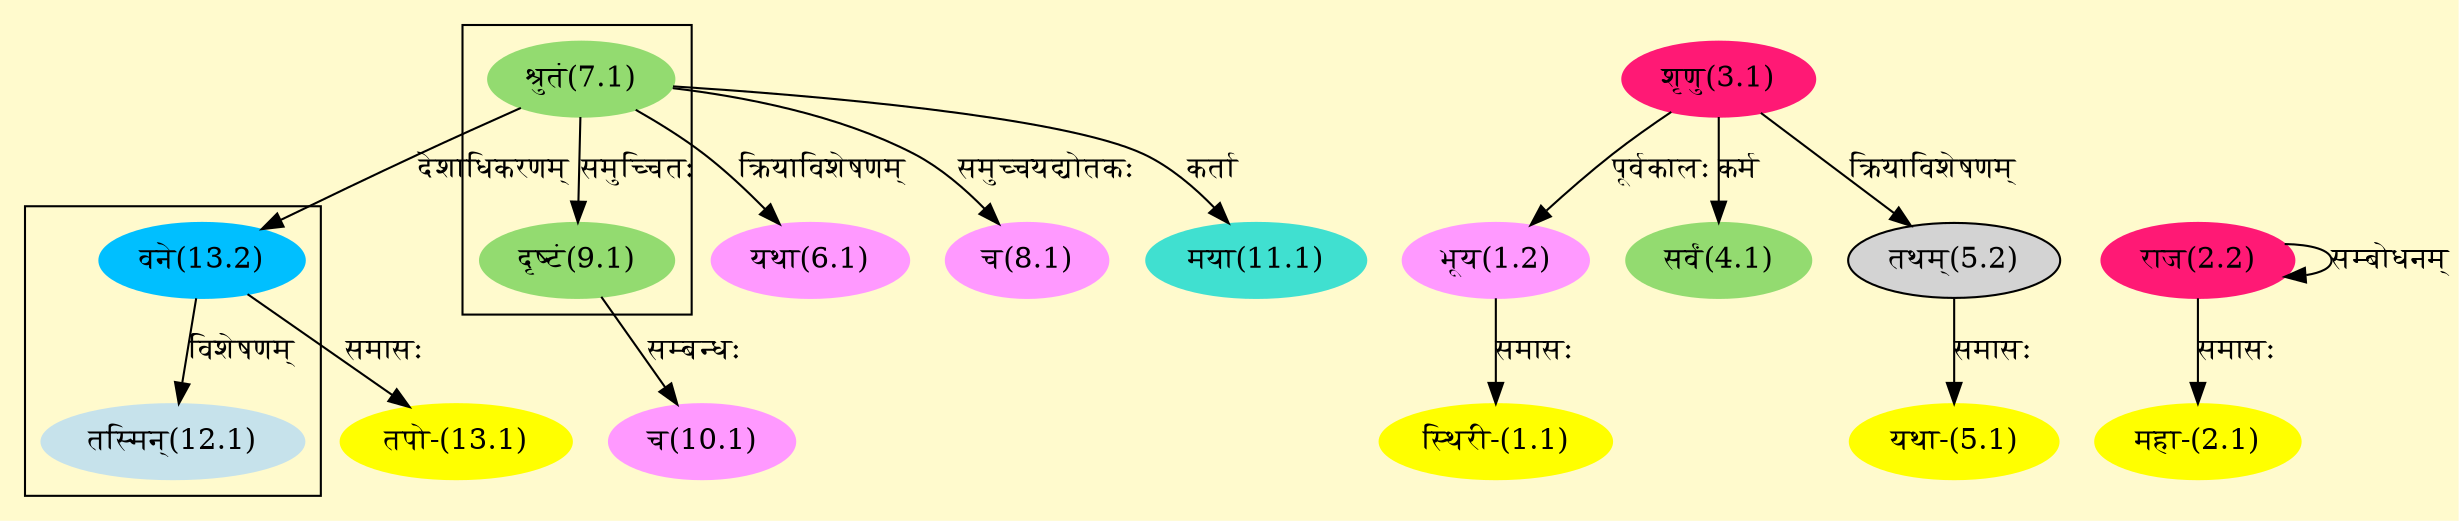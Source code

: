 digraph G{
rankdir=BT;
 compound=true;
 bgcolor="lemonchiffon1";

subgraph cluster_1{
Node9_1 [style=filled, color="#93DB70" label = "दृष्टं(9.1)"]
Node7_1 [style=filled, color="#93DB70" label = "श्रुतं(7.1)"]

}

subgraph cluster_2{
Node12_1 [style=filled, color="#C6E2EB" label = "तस्मिन्(12.1)"]
Node13_2 [style=filled, color="#00BFFF" label = "वने(13.2)"]

}
Node1_1 [style=filled, color="#FFFF00" label = "स्थिरी-(1.1)"]
Node1_2 [style=filled, color="#FF99FF" label = "भूय(1.2)"]
Node3_1 [style=filled, color="#FF1975" label = "शृणु(3.1)"]
Node2_1 [style=filled, color="#FFFF00" label = "महा-(2.1)"]
Node2_2 [style=filled, color="#FF1975" label = "राज(2.2)"]
Node [style=filled, color="" label = "()"]
Node4_1 [style=filled, color="#93DB70" label = "सर्वं(4.1)"]
Node5_1 [style=filled, color="#FFFF00" label = "यथा-(5.1)"]
Node5_2 [style=filled, color="" label = "तथम्(5.2)"]
Node6_1 [style=filled, color="#FF99FF" label = "यथा(6.1)"]
Node7_1 [style=filled, color="#93DB70" label = "श्रुतं(7.1)"]
Node8_1 [style=filled, color="#FF99FF" label = "च(8.1)"]
Node10_1 [style=filled, color="#FF99FF" label = "च(10.1)"]
Node9_1 [style=filled, color="#93DB70" label = "दृष्टं(9.1)"]
Node11_1 [style=filled, color="#40E0D0" label = "मया(11.1)"]
Node13_1 [style=filled, color="#FFFF00" label = "तपो-(13.1)"]
Node13_2 [style=filled, color="#00BFFF" label = "वने(13.2)"]
/* Start of Relations section */

Node1_1 -> Node1_2 [  label="समासः"  dir="back" ]
Node1_2 -> Node3_1 [  label="पूर्वकालः"  dir="back" ]
Node2_1 -> Node2_2 [  label="समासः"  dir="back" ]
Node2_2 -> Node2_2 [  label="सम्बोधनम्"  dir="back" ]
Node4_1 -> Node3_1 [  label="कर्म"  dir="back" ]
Node5_1 -> Node5_2 [  label="समासः"  dir="back" ]
Node5_2 -> Node3_1 [  label="क्रियाविशेषणम्"  dir="back" ]
Node6_1 -> Node7_1 [  label="क्रियाविशेषणम्"  dir="back" ]
Node8_1 -> Node7_1 [  label="समुच्चयद्योतकः"  dir="back" ]
Node9_1 -> Node7_1 [  label="समुच्चितः"  dir="back" ]
Node10_1 -> Node9_1 [  label="सम्बन्धः"  dir="back" ]
Node11_1 -> Node7_1 [  label="कर्ता"  dir="back" ]
Node12_1 -> Node13_2 [  label="विशेषणम्"  dir="back" ]
Node13_1 -> Node13_2 [  label="समासः"  dir="back" ]
Node13_2 -> Node7_1 [  label="देशाधिकरणम्"  dir="back" ]
}
